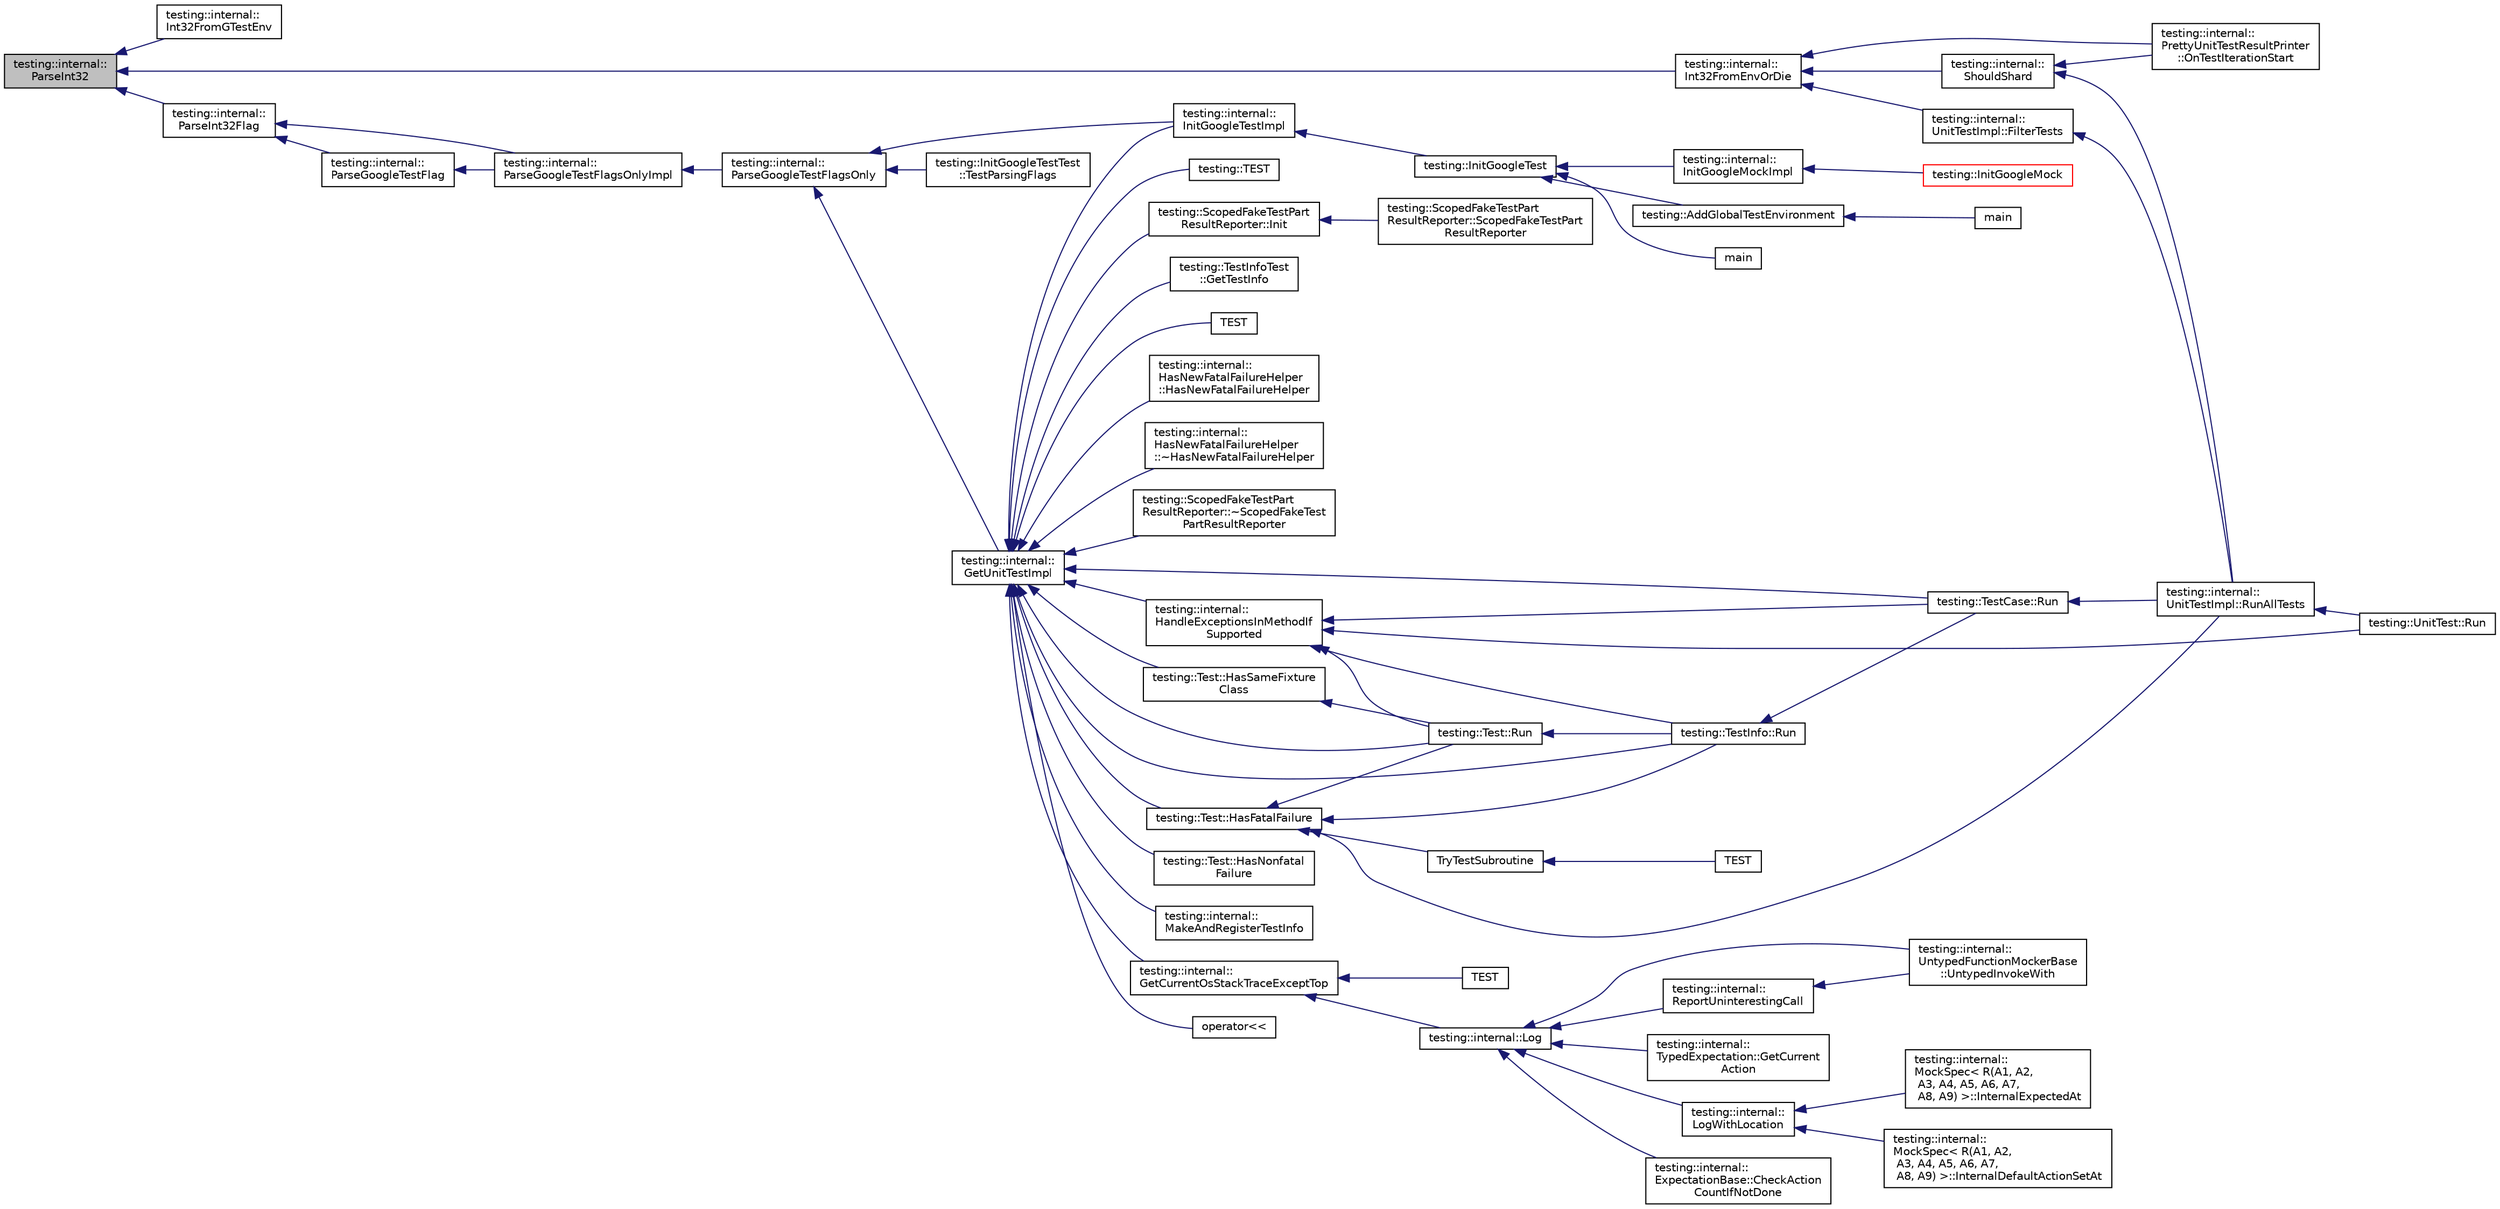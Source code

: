 digraph "testing::internal::ParseInt32"
{
  edge [fontname="Helvetica",fontsize="10",labelfontname="Helvetica",labelfontsize="10"];
  node [fontname="Helvetica",fontsize="10",shape=record];
  rankdir="LR";
  Node2341 [label="testing::internal::\lParseInt32",height=0.2,width=0.4,color="black", fillcolor="grey75", style="filled", fontcolor="black"];
  Node2341 -> Node2342 [dir="back",color="midnightblue",fontsize="10",style="solid",fontname="Helvetica"];
  Node2342 [label="testing::internal::\lInt32FromGTestEnv",height=0.2,width=0.4,color="black", fillcolor="white", style="filled",URL="$d0/da7/namespacetesting_1_1internal.html#a0f7e728793f9e6cb0aa2b69eaa468bf3"];
  Node2341 -> Node2343 [dir="back",color="midnightblue",fontsize="10",style="solid",fontname="Helvetica"];
  Node2343 [label="testing::internal::\lInt32FromEnvOrDie",height=0.2,width=0.4,color="black", fillcolor="white", style="filled",URL="$d0/da7/namespacetesting_1_1internal.html#aaa576613655c2f380278c255c3ec5fef"];
  Node2343 -> Node2344 [dir="back",color="midnightblue",fontsize="10",style="solid",fontname="Helvetica"];
  Node2344 [label="testing::internal::\lPrettyUnitTestResultPrinter\l::OnTestIterationStart",height=0.2,width=0.4,color="black", fillcolor="white", style="filled",URL="$d7/d8b/classtesting_1_1internal_1_1_pretty_unit_test_result_printer.html#abdba10a8c97e272ab4cee97cb652c957"];
  Node2343 -> Node2345 [dir="back",color="midnightblue",fontsize="10",style="solid",fontname="Helvetica"];
  Node2345 [label="testing::internal::\lShouldShard",height=0.2,width=0.4,color="black", fillcolor="white", style="filled",URL="$d0/da7/namespacetesting_1_1internal.html#a0fe41657b1d1ab7ec4e37ec07403ee6c"];
  Node2345 -> Node2344 [dir="back",color="midnightblue",fontsize="10",style="solid",fontname="Helvetica"];
  Node2345 -> Node2346 [dir="back",color="midnightblue",fontsize="10",style="solid",fontname="Helvetica"];
  Node2346 [label="testing::internal::\lUnitTestImpl::RunAllTests",height=0.2,width=0.4,color="black", fillcolor="white", style="filled",URL="$d7/dda/classtesting_1_1internal_1_1_unit_test_impl.html#a1fb6be9971f4768c4136a05aa9e7e375"];
  Node2346 -> Node2347 [dir="back",color="midnightblue",fontsize="10",style="solid",fontname="Helvetica"];
  Node2347 [label="testing::UnitTest::Run",height=0.2,width=0.4,color="black", fillcolor="white", style="filled",URL="$d7/d47/classtesting_1_1_unit_test.html#a2febc800536b44500565f4c423f359d3"];
  Node2343 -> Node2348 [dir="back",color="midnightblue",fontsize="10",style="solid",fontname="Helvetica"];
  Node2348 [label="testing::internal::\lUnitTestImpl::FilterTests",height=0.2,width=0.4,color="black", fillcolor="white", style="filled",URL="$d7/dda/classtesting_1_1internal_1_1_unit_test_impl.html#abd47e447f0c2557ed528db0350671bed"];
  Node2348 -> Node2346 [dir="back",color="midnightblue",fontsize="10",style="solid",fontname="Helvetica"];
  Node2341 -> Node2349 [dir="back",color="midnightblue",fontsize="10",style="solid",fontname="Helvetica"];
  Node2349 [label="testing::internal::\lParseInt32Flag",height=0.2,width=0.4,color="black", fillcolor="white", style="filled",URL="$d0/da7/namespacetesting_1_1internal.html#ae3449e173767750b613114ceac6d916a"];
  Node2349 -> Node2350 [dir="back",color="midnightblue",fontsize="10",style="solid",fontname="Helvetica"];
  Node2350 [label="testing::internal::\lParseGoogleTestFlag",height=0.2,width=0.4,color="black", fillcolor="white", style="filled",URL="$d0/da7/namespacetesting_1_1internal.html#afccff08aa2b1ede0dd32c1364a5dee42"];
  Node2350 -> Node2351 [dir="back",color="midnightblue",fontsize="10",style="solid",fontname="Helvetica"];
  Node2351 [label="testing::internal::\lParseGoogleTestFlagsOnlyImpl",height=0.2,width=0.4,color="black", fillcolor="white", style="filled",URL="$d0/da7/namespacetesting_1_1internal.html#ae4c46ce8c3d016848fff52cc5133f2ac"];
  Node2351 -> Node2352 [dir="back",color="midnightblue",fontsize="10",style="solid",fontname="Helvetica"];
  Node2352 [label="testing::internal::\lParseGoogleTestFlagsOnly",height=0.2,width=0.4,color="black", fillcolor="white", style="filled",URL="$d0/da7/namespacetesting_1_1internal.html#a472880afbcc592a41e3d623e2dec8412"];
  Node2352 -> Node2353 [dir="back",color="midnightblue",fontsize="10",style="solid",fontname="Helvetica"];
  Node2353 [label="testing::internal::\lGetUnitTestImpl",height=0.2,width=0.4,color="black", fillcolor="white", style="filled",URL="$d0/da7/namespacetesting_1_1internal.html#a9bd0caf5d16512de38b39599c13ee634"];
  Node2353 -> Node2354 [dir="back",color="midnightblue",fontsize="10",style="solid",fontname="Helvetica"];
  Node2354 [label="testing::internal::\lHasNewFatalFailureHelper\l::HasNewFatalFailureHelper",height=0.2,width=0.4,color="black", fillcolor="white", style="filled",URL="$d7/d43/classtesting_1_1internal_1_1_has_new_fatal_failure_helper.html#a59190a7188db558c00b4c6bf9251859a"];
  Node2353 -> Node2355 [dir="back",color="midnightblue",fontsize="10",style="solid",fontname="Helvetica"];
  Node2355 [label="testing::internal::\lHasNewFatalFailureHelper\l::~HasNewFatalFailureHelper",height=0.2,width=0.4,color="black", fillcolor="white", style="filled",URL="$d7/d43/classtesting_1_1internal_1_1_has_new_fatal_failure_helper.html#a913b1bc7c372868c9b2dbb009044ee97"];
  Node2353 -> Node2356 [dir="back",color="midnightblue",fontsize="10",style="solid",fontname="Helvetica"];
  Node2356 [label="testing::ScopedFakeTestPart\lResultReporter::Init",height=0.2,width=0.4,color="black", fillcolor="white", style="filled",URL="$d2/db7/classtesting_1_1_scoped_fake_test_part_result_reporter.html#a28d280a3f5d172d63b94f70b8e7660d7"];
  Node2356 -> Node2357 [dir="back",color="midnightblue",fontsize="10",style="solid",fontname="Helvetica"];
  Node2357 [label="testing::ScopedFakeTestPart\lResultReporter::ScopedFakeTestPart\lResultReporter",height=0.2,width=0.4,color="black", fillcolor="white", style="filled",URL="$d2/db7/classtesting_1_1_scoped_fake_test_part_result_reporter.html#aa0100ecf4799fb51d45167be6a5de1d5"];
  Node2353 -> Node2358 [dir="back",color="midnightblue",fontsize="10",style="solid",fontname="Helvetica"];
  Node2358 [label="testing::ScopedFakeTestPart\lResultReporter::~ScopedFakeTest\lPartResultReporter",height=0.2,width=0.4,color="black", fillcolor="white", style="filled",URL="$d2/db7/classtesting_1_1_scoped_fake_test_part_result_reporter.html#a4817d59ca70228ebd5d5c3c4e8dd729d"];
  Node2353 -> Node2359 [dir="back",color="midnightblue",fontsize="10",style="solid",fontname="Helvetica"];
  Node2359 [label="testing::Test::HasSameFixture\lClass",height=0.2,width=0.4,color="black", fillcolor="white", style="filled",URL="$df/d69/classtesting_1_1_test.html#ab76536a462529a457429061e209a8ee7"];
  Node2359 -> Node2360 [dir="back",color="midnightblue",fontsize="10",style="solid",fontname="Helvetica"];
  Node2360 [label="testing::Test::Run",height=0.2,width=0.4,color="black", fillcolor="white", style="filled",URL="$df/d69/classtesting_1_1_test.html#ab70d07cb03d17ccb1aedc2be66eaccff"];
  Node2360 -> Node2361 [dir="back",color="midnightblue",fontsize="10",style="solid",fontname="Helvetica"];
  Node2361 [label="testing::TestInfo::Run",height=0.2,width=0.4,color="black", fillcolor="white", style="filled",URL="$d1/d79/classtesting_1_1_test_info.html#ade784915e9be3a01e3a6ef509b77d6c9"];
  Node2361 -> Node2362 [dir="back",color="midnightblue",fontsize="10",style="solid",fontname="Helvetica"];
  Node2362 [label="testing::TestCase::Run",height=0.2,width=0.4,color="black", fillcolor="white", style="filled",URL="$d0/dfa/classtesting_1_1_test_case.html#a6f5b3724cd5a8e446cd48a6150d08cde"];
  Node2362 -> Node2346 [dir="back",color="midnightblue",fontsize="10",style="solid",fontname="Helvetica"];
  Node2353 -> Node2363 [dir="back",color="midnightblue",fontsize="10",style="solid",fontname="Helvetica"];
  Node2363 [label="testing::internal::\lHandleExceptionsInMethodIf\lSupported",height=0.2,width=0.4,color="black", fillcolor="white", style="filled",URL="$d0/da7/namespacetesting_1_1internal.html#addb2ed165b92b74e25fe9ebe9e46b9f9"];
  Node2363 -> Node2360 [dir="back",color="midnightblue",fontsize="10",style="solid",fontname="Helvetica"];
  Node2363 -> Node2361 [dir="back",color="midnightblue",fontsize="10",style="solid",fontname="Helvetica"];
  Node2363 -> Node2362 [dir="back",color="midnightblue",fontsize="10",style="solid",fontname="Helvetica"];
  Node2363 -> Node2347 [dir="back",color="midnightblue",fontsize="10",style="solid",fontname="Helvetica"];
  Node2353 -> Node2360 [dir="back",color="midnightblue",fontsize="10",style="solid",fontname="Helvetica"];
  Node2353 -> Node2364 [dir="back",color="midnightblue",fontsize="10",style="solid",fontname="Helvetica"];
  Node2364 [label="testing::Test::HasFatalFailure",height=0.2,width=0.4,color="black", fillcolor="white", style="filled",URL="$df/d69/classtesting_1_1_test.html#a5e83604628ef542af888d631566ff60c"];
  Node2364 -> Node2360 [dir="back",color="midnightblue",fontsize="10",style="solid",fontname="Helvetica"];
  Node2364 -> Node2361 [dir="back",color="midnightblue",fontsize="10",style="solid",fontname="Helvetica"];
  Node2364 -> Node2346 [dir="back",color="midnightblue",fontsize="10",style="solid",fontname="Helvetica"];
  Node2364 -> Node2365 [dir="back",color="midnightblue",fontsize="10",style="solid",fontname="Helvetica"];
  Node2365 [label="TryTestSubroutine",height=0.2,width=0.4,color="black", fillcolor="white", style="filled",URL="$de/db0/gtest__output__test___8cc.html#a14e796981ca8d3c71dbd2b839c1ce784"];
  Node2365 -> Node2366 [dir="back",color="midnightblue",fontsize="10",style="solid",fontname="Helvetica"];
  Node2366 [label="TEST",height=0.2,width=0.4,color="black", fillcolor="white", style="filled",URL="$de/db0/gtest__output__test___8cc.html#a6076f79ee5f9e8982bba181cbbebb0ed"];
  Node2353 -> Node2367 [dir="back",color="midnightblue",fontsize="10",style="solid",fontname="Helvetica"];
  Node2367 [label="testing::Test::HasNonfatal\lFailure",height=0.2,width=0.4,color="black", fillcolor="white", style="filled",URL="$df/d69/classtesting_1_1_test.html#a8c00e8cc6fe10616b480bd54d2a426cb"];
  Node2353 -> Node2368 [dir="back",color="midnightblue",fontsize="10",style="solid",fontname="Helvetica"];
  Node2368 [label="testing::internal::\lMakeAndRegisterTestInfo",height=0.2,width=0.4,color="black", fillcolor="white", style="filled",URL="$d0/da7/namespacetesting_1_1internal.html#a7f2e4e46c969fcae9d801d93a3e932fd"];
  Node2353 -> Node2361 [dir="back",color="midnightblue",fontsize="10",style="solid",fontname="Helvetica"];
  Node2353 -> Node2362 [dir="back",color="midnightblue",fontsize="10",style="solid",fontname="Helvetica"];
  Node2353 -> Node2369 [dir="back",color="midnightblue",fontsize="10",style="solid",fontname="Helvetica"];
  Node2369 [label="testing::internal::\lGetCurrentOsStackTraceExceptTop",height=0.2,width=0.4,color="black", fillcolor="white", style="filled",URL="$d0/da7/namespacetesting_1_1internal.html#aeb475922b8cd1e6c60ac052bbc396e62"];
  Node2369 -> Node2370 [dir="back",color="midnightblue",fontsize="10",style="solid",fontname="Helvetica"];
  Node2370 [label="testing::internal::Log",height=0.2,width=0.4,color="black", fillcolor="white", style="filled",URL="$d0/da7/namespacetesting_1_1internal.html#a8a57ce0412334a3f487bbaa8321febbe"];
  Node2370 -> Node2371 [dir="back",color="midnightblue",fontsize="10",style="solid",fontname="Helvetica"];
  Node2371 [label="testing::internal::\lTypedExpectation::GetCurrent\lAction",height=0.2,width=0.4,color="black", fillcolor="white", style="filled",URL="$d2/d4b/classtesting_1_1internal_1_1_typed_expectation.html#a5053b8335ca295b34cd6a68f8d462602"];
  Node2370 -> Node2372 [dir="back",color="midnightblue",fontsize="10",style="solid",fontname="Helvetica"];
  Node2372 [label="testing::internal::\lLogWithLocation",height=0.2,width=0.4,color="black", fillcolor="white", style="filled",URL="$d0/da7/namespacetesting_1_1internal.html#a07f4411f23f8b1b731858be9dda3fdcc"];
  Node2372 -> Node2373 [dir="back",color="midnightblue",fontsize="10",style="solid",fontname="Helvetica"];
  Node2373 [label="testing::internal::\lMockSpec\< R(A1, A2,\l A3, A4, A5, A6, A7,\l A8, A9) \>::InternalDefaultActionSetAt",height=0.2,width=0.4,color="black", fillcolor="white", style="filled",URL="$d8/dfd/classtesting_1_1internal_1_1_mock_spec.html#a875c99443da1265604d87429693457f4"];
  Node2372 -> Node2374 [dir="back",color="midnightblue",fontsize="10",style="solid",fontname="Helvetica"];
  Node2374 [label="testing::internal::\lMockSpec\< R(A1, A2,\l A3, A4, A5, A6, A7,\l A8, A9) \>::InternalExpectedAt",height=0.2,width=0.4,color="black", fillcolor="white", style="filled",URL="$d8/dfd/classtesting_1_1internal_1_1_mock_spec.html#a503a434637634014b9bb6c5d68fd336c"];
  Node2370 -> Node2375 [dir="back",color="midnightblue",fontsize="10",style="solid",fontname="Helvetica"];
  Node2375 [label="testing::internal::\lExpectationBase::CheckAction\lCountIfNotDone",height=0.2,width=0.4,color="black", fillcolor="white", style="filled",URL="$d6/de4/classtesting_1_1internal_1_1_expectation_base.html#aaeb143b6f8676e9a6fb9b17678344f03"];
  Node2370 -> Node2376 [dir="back",color="midnightblue",fontsize="10",style="solid",fontname="Helvetica"];
  Node2376 [label="testing::internal::\lReportUninterestingCall",height=0.2,width=0.4,color="black", fillcolor="white", style="filled",URL="$d0/da7/namespacetesting_1_1internal.html#af045b703d8487374620a8106a76814ee"];
  Node2376 -> Node2377 [dir="back",color="midnightblue",fontsize="10",style="solid",fontname="Helvetica"];
  Node2377 [label="testing::internal::\lUntypedFunctionMockerBase\l::UntypedInvokeWith",height=0.2,width=0.4,color="black", fillcolor="white", style="filled",URL="$d3/d5f/classtesting_1_1internal_1_1_untyped_function_mocker_base.html#adaec41c0ba8a07c2415f6c8efa0ca54f"];
  Node2370 -> Node2377 [dir="back",color="midnightblue",fontsize="10",style="solid",fontname="Helvetica"];
  Node2369 -> Node2378 [dir="back",color="midnightblue",fontsize="10",style="solid",fontname="Helvetica"];
  Node2378 [label="TEST",height=0.2,width=0.4,color="black", fillcolor="white", style="filled",URL="$df/d01/gtest__unittest_8cc.html#a386c193fa342a6cb3a88ffe4751a264b"];
  Node2353 -> Node2379 [dir="back",color="midnightblue",fontsize="10",style="solid",fontname="Helvetica"];
  Node2379 [label="testing::internal::\lInitGoogleTestImpl",height=0.2,width=0.4,color="black", fillcolor="white", style="filled",URL="$d0/da7/namespacetesting_1_1internal.html#ac3c6fa93391768aa91c6238b31aaeeb5"];
  Node2379 -> Node2380 [dir="back",color="midnightblue",fontsize="10",style="solid",fontname="Helvetica"];
  Node2380 [label="testing::InitGoogleTest",height=0.2,width=0.4,color="black", fillcolor="white", style="filled",URL="$d0/d75/namespacetesting.html#afd726ae08c9bd16dc52f78c822d9946b"];
  Node2380 -> Node2381 [dir="back",color="midnightblue",fontsize="10",style="solid",fontname="Helvetica"];
  Node2381 [label="testing::internal::\lInitGoogleMockImpl",height=0.2,width=0.4,color="black", fillcolor="white", style="filled",URL="$d0/da7/namespacetesting_1_1internal.html#a3823844199df88af9493026031cf7744"];
  Node2381 -> Node2382 [dir="back",color="midnightblue",fontsize="10",style="solid",fontname="Helvetica"];
  Node2382 [label="testing::InitGoogleMock",height=0.2,width=0.4,color="red", fillcolor="white", style="filled",URL="$d0/d75/namespacetesting.html#a32b1c6db9ba5133ccabfa67616b3c041"];
  Node2380 -> Node2386 [dir="back",color="midnightblue",fontsize="10",style="solid",fontname="Helvetica"];
  Node2386 [label="testing::AddGlobalTestEnvironment",height=0.2,width=0.4,color="black", fillcolor="white", style="filled",URL="$d0/d75/namespacetesting.html#a460d7b998622e332392c1e00be3a60d5"];
  Node2386 -> Node2387 [dir="back",color="midnightblue",fontsize="10",style="solid",fontname="Helvetica"];
  Node2387 [label="main",height=0.2,width=0.4,color="black", fillcolor="white", style="filled",URL="$de/d83/gtest-listener__test_8cc.html#a3c04138a5bfe5d72780bb7e82a18e627"];
  Node2380 -> Node2388 [dir="back",color="midnightblue",fontsize="10",style="solid",fontname="Helvetica"];
  Node2388 [label="main",height=0.2,width=0.4,color="black", fillcolor="white", style="filled",URL="$de/d85/sample10__unittest_8cc.html#a3c04138a5bfe5d72780bb7e82a18e627"];
  Node2353 -> Node2389 [dir="back",color="midnightblue",fontsize="10",style="solid",fontname="Helvetica"];
  Node2389 [label="operator\<\<",height=0.2,width=0.4,color="black", fillcolor="white", style="filled",URL="$df/d01/gtest__unittest_8cc.html#a5f23eac320bc1c1dcd3cec464e31b5c6"];
  Node2353 -> Node2390 [dir="back",color="midnightblue",fontsize="10",style="solid",fontname="Helvetica"];
  Node2390 [label="testing::TEST",height=0.2,width=0.4,color="black", fillcolor="white", style="filled",URL="$d0/d75/namespacetesting.html#ae0cbea692840c88ab0b03285eb69ac97"];
  Node2353 -> Node2391 [dir="back",color="midnightblue",fontsize="10",style="solid",fontname="Helvetica"];
  Node2391 [label="testing::TestInfoTest\l::GetTestInfo",height=0.2,width=0.4,color="black", fillcolor="white", style="filled",URL="$d8/dd2/classtesting_1_1_test_info_test.html#a4140c1302bf53c7f1375a23923624f04"];
  Node2353 -> Node2392 [dir="back",color="midnightblue",fontsize="10",style="solid",fontname="Helvetica"];
  Node2392 [label="TEST",height=0.2,width=0.4,color="black", fillcolor="white", style="filled",URL="$df/d01/gtest__unittest_8cc.html#a3e3bfce9c199215053e43d9d1a248af8"];
  Node2352 -> Node2379 [dir="back",color="midnightblue",fontsize="10",style="solid",fontname="Helvetica"];
  Node2352 -> Node2393 [dir="back",color="midnightblue",fontsize="10",style="solid",fontname="Helvetica"];
  Node2393 [label="testing::InitGoogleTestTest\l::TestParsingFlags",height=0.2,width=0.4,color="black", fillcolor="white", style="filled",URL="$d4/d81/classtesting_1_1_init_google_test_test.html#add290338cf429308d0ab275ae4c46e69"];
  Node2349 -> Node2351 [dir="back",color="midnightblue",fontsize="10",style="solid",fontname="Helvetica"];
}
